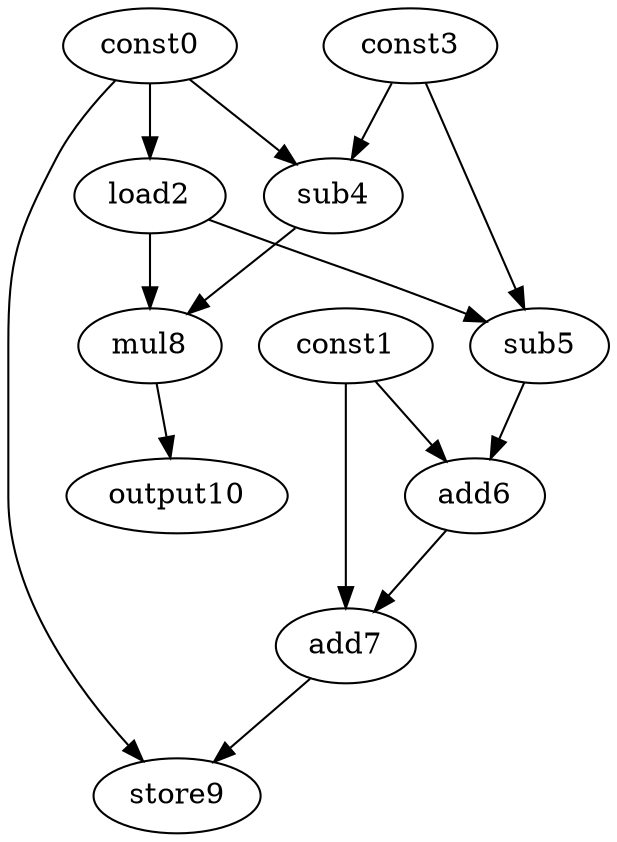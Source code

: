 digraph G { 
const0[opcode=const]; 
const1[opcode=const]; 
load2[opcode=load]; 
const3[opcode=const]; 
sub4[opcode=sub]; 
sub5[opcode=sub]; 
add6[opcode=add]; 
add7[opcode=add]; 
mul8[opcode=mul]; 
store9[opcode=store]; 
output10[opcode=output]; 
const0->load2[operand=0];
const0->sub4[operand=0];
const3->sub4[operand=1];
load2->sub5[operand=0];
const3->sub5[operand=1];
load2->mul8[operand=0];
sub4->mul8[operand=1];
const1->add6[operand=0];
sub5->add6[operand=1];
mul8->output10[operand=0];
const1->add7[operand=0];
add6->add7[operand=1];
add7->store9[operand=0];
const0->store9[operand=1];
}

